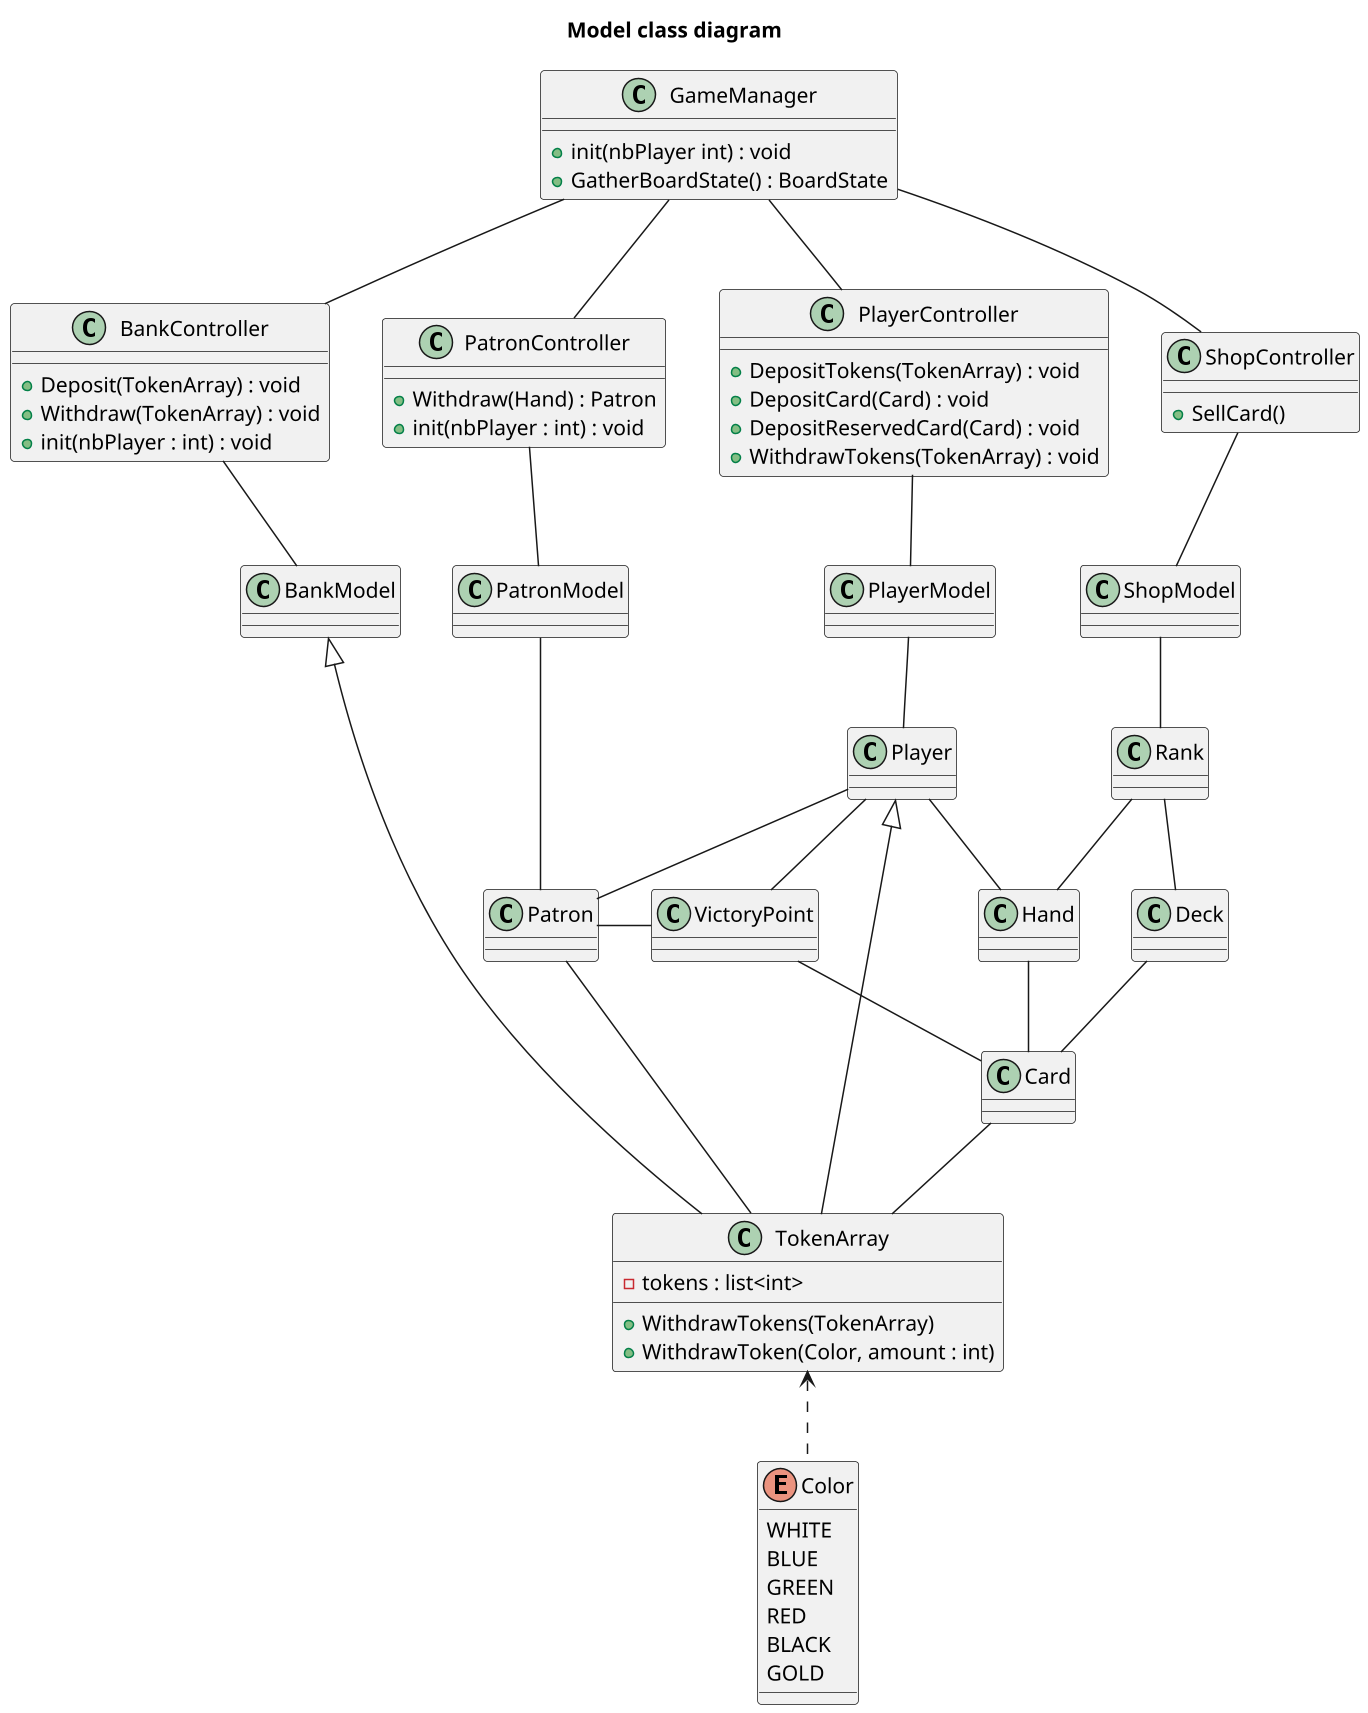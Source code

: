 @startuml classDiagram
title Model class diagram
scale 1.5

GameManager -- BankController
GameManager -- PatronController
GameManager -- PlayerController
GameManager -- ShopController

PatronController -- PatronModel
PatronModel -- Patron
Patron -- TokenArray

BankController -down- BankModel
BankModel <|-- TokenArray

PlayerController -- PlayerModel
PlayerModel -- Player
Player <|-- TokenArray
Player -- Hand
Player -- Patron

ShopController -- ShopModel
ShopModel -- Rank
Rank -- Hand
Rank -- Deck

Deck -- Card
Hand -- Card

Card -- TokenArray
TokenArray <.. Color


BankController .r[hidden]. PatronController
PatronController .r[hidden]. PlayerController
PlayerController .r[hidden]. ShopController

BankModel .r[hidden]. PatronModel
PatronModel .r[hidden]. PlayerModel
PlayerModel .r[hidden]. ShopModel


VictoryPoint .r[hidden]. Hand
VictoryPoint -[norank]- Patron
VictoryPoint -[norank]- Card
VictoryPoint -[norank]- Player




class GameManager {
    +init(nbPlayer int) : void
    +GatherBoardState() : BoardState
}


class BankController {
    +Deposit(TokenArray) : void
    +Withdraw(TokenArray) : void
    +init(nbPlayer : int) : void
}

class PatronController {
    +Withdraw(Hand) : Patron
    +init(nbPlayer : int) : void
}

class PlayerController {
    +DepositTokens(TokenArray) : void
    +DepositCard(Card) : void
    +DepositReservedCard(Card) : void
    +WithdrawTokens(TokenArray) : void
}

class ShopController {
    +SellCard()
}









class TokenArray {
    -tokens : list<int>
    +WithdrawTokens(TokenArray)
    +WithdrawToken(Color, amount : int)
}


enum Color {
    WHITE
    BLUE
    GREEN
    RED
    BLACK
    GOLD
}

@enduml



